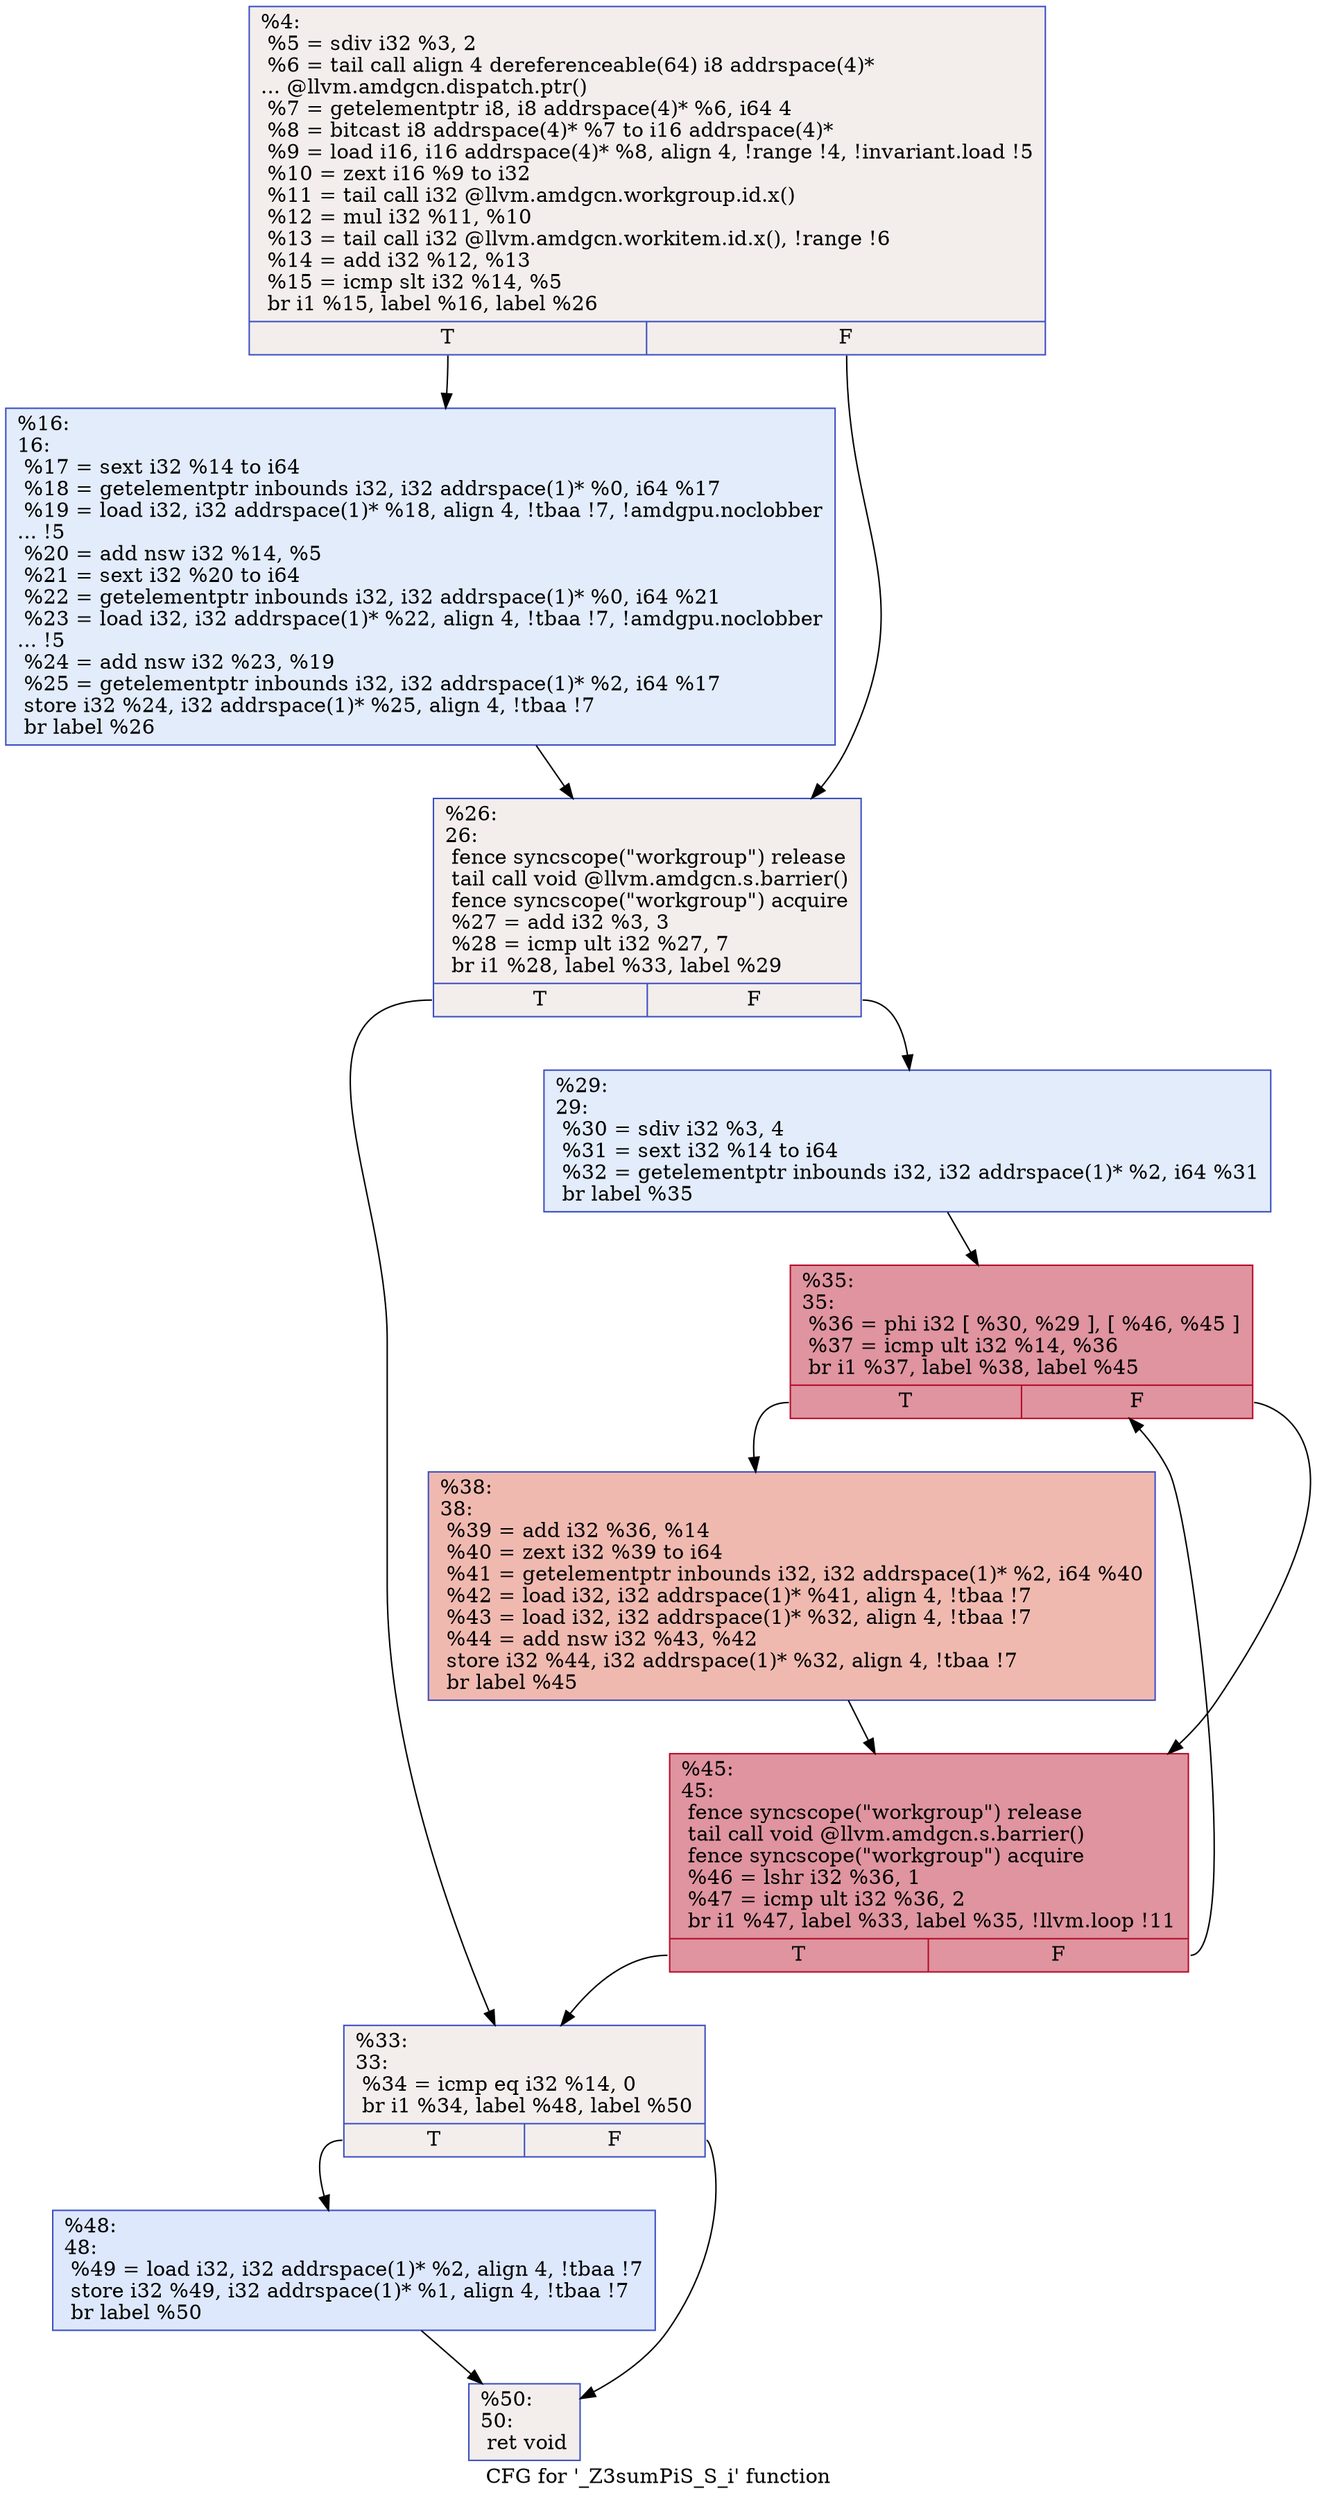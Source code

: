digraph "CFG for '_Z3sumPiS_S_i' function" {
	label="CFG for '_Z3sumPiS_S_i' function";

	Node0x4c00830 [shape=record,color="#3d50c3ff", style=filled, fillcolor="#e3d9d370",label="{%4:\l  %5 = sdiv i32 %3, 2\l  %6 = tail call align 4 dereferenceable(64) i8 addrspace(4)*\l... @llvm.amdgcn.dispatch.ptr()\l  %7 = getelementptr i8, i8 addrspace(4)* %6, i64 4\l  %8 = bitcast i8 addrspace(4)* %7 to i16 addrspace(4)*\l  %9 = load i16, i16 addrspace(4)* %8, align 4, !range !4, !invariant.load !5\l  %10 = zext i16 %9 to i32\l  %11 = tail call i32 @llvm.amdgcn.workgroup.id.x()\l  %12 = mul i32 %11, %10\l  %13 = tail call i32 @llvm.amdgcn.workitem.id.x(), !range !6\l  %14 = add i32 %12, %13\l  %15 = icmp slt i32 %14, %5\l  br i1 %15, label %16, label %26\l|{<s0>T|<s1>F}}"];
	Node0x4c00830:s0 -> Node0x4c02810;
	Node0x4c00830:s1 -> Node0x4c028a0;
	Node0x4c02810 [shape=record,color="#3d50c3ff", style=filled, fillcolor="#bfd3f670",label="{%16:\l16:                                               \l  %17 = sext i32 %14 to i64\l  %18 = getelementptr inbounds i32, i32 addrspace(1)* %0, i64 %17\l  %19 = load i32, i32 addrspace(1)* %18, align 4, !tbaa !7, !amdgpu.noclobber\l... !5\l  %20 = add nsw i32 %14, %5\l  %21 = sext i32 %20 to i64\l  %22 = getelementptr inbounds i32, i32 addrspace(1)* %0, i64 %21\l  %23 = load i32, i32 addrspace(1)* %22, align 4, !tbaa !7, !amdgpu.noclobber\l... !5\l  %24 = add nsw i32 %23, %19\l  %25 = getelementptr inbounds i32, i32 addrspace(1)* %2, i64 %17\l  store i32 %24, i32 addrspace(1)* %25, align 4, !tbaa !7\l  br label %26\l}"];
	Node0x4c02810 -> Node0x4c028a0;
	Node0x4c028a0 [shape=record,color="#3d50c3ff", style=filled, fillcolor="#e3d9d370",label="{%26:\l26:                                               \l  fence syncscope(\"workgroup\") release\l  tail call void @llvm.amdgcn.s.barrier()\l  fence syncscope(\"workgroup\") acquire\l  %27 = add i32 %3, 3\l  %28 = icmp ult i32 %27, 7\l  br i1 %28, label %33, label %29\l|{<s0>T|<s1>F}}"];
	Node0x4c028a0:s0 -> Node0x4c04250;
	Node0x4c028a0:s1 -> Node0x4c042a0;
	Node0x4c042a0 [shape=record,color="#3d50c3ff", style=filled, fillcolor="#bfd3f670",label="{%29:\l29:                                               \l  %30 = sdiv i32 %3, 4\l  %31 = sext i32 %14 to i64\l  %32 = getelementptr inbounds i32, i32 addrspace(1)* %2, i64 %31\l  br label %35\l}"];
	Node0x4c042a0 -> Node0x4c029e0;
	Node0x4c04250 [shape=record,color="#3d50c3ff", style=filled, fillcolor="#e3d9d370",label="{%33:\l33:                                               \l  %34 = icmp eq i32 %14, 0\l  br i1 %34, label %48, label %50\l|{<s0>T|<s1>F}}"];
	Node0x4c04250:s0 -> Node0x4c04850;
	Node0x4c04250:s1 -> Node0x4c048a0;
	Node0x4c029e0 [shape=record,color="#b70d28ff", style=filled, fillcolor="#b70d2870",label="{%35:\l35:                                               \l  %36 = phi i32 [ %30, %29 ], [ %46, %45 ]\l  %37 = icmp ult i32 %14, %36\l  br i1 %37, label %38, label %45\l|{<s0>T|<s1>F}}"];
	Node0x4c029e0:s0 -> Node0x4c04be0;
	Node0x4c029e0:s1 -> Node0x4c04a10;
	Node0x4c04be0 [shape=record,color="#3d50c3ff", style=filled, fillcolor="#de614d70",label="{%38:\l38:                                               \l  %39 = add i32 %36, %14\l  %40 = zext i32 %39 to i64\l  %41 = getelementptr inbounds i32, i32 addrspace(1)* %2, i64 %40\l  %42 = load i32, i32 addrspace(1)* %41, align 4, !tbaa !7\l  %43 = load i32, i32 addrspace(1)* %32, align 4, !tbaa !7\l  %44 = add nsw i32 %43, %42\l  store i32 %44, i32 addrspace(1)* %32, align 4, !tbaa !7\l  br label %45\l}"];
	Node0x4c04be0 -> Node0x4c04a10;
	Node0x4c04a10 [shape=record,color="#b70d28ff", style=filled, fillcolor="#b70d2870",label="{%45:\l45:                                               \l  fence syncscope(\"workgroup\") release\l  tail call void @llvm.amdgcn.s.barrier()\l  fence syncscope(\"workgroup\") acquire\l  %46 = lshr i32 %36, 1\l  %47 = icmp ult i32 %36, 2\l  br i1 %47, label %33, label %35, !llvm.loop !11\l|{<s0>T|<s1>F}}"];
	Node0x4c04a10:s0 -> Node0x4c04250;
	Node0x4c04a10:s1 -> Node0x4c029e0;
	Node0x4c04850 [shape=record,color="#3d50c3ff", style=filled, fillcolor="#b2ccfb70",label="{%48:\l48:                                               \l  %49 = load i32, i32 addrspace(1)* %2, align 4, !tbaa !7\l  store i32 %49, i32 addrspace(1)* %1, align 4, !tbaa !7\l  br label %50\l}"];
	Node0x4c04850 -> Node0x4c048a0;
	Node0x4c048a0 [shape=record,color="#3d50c3ff", style=filled, fillcolor="#e3d9d370",label="{%50:\l50:                                               \l  ret void\l}"];
}
